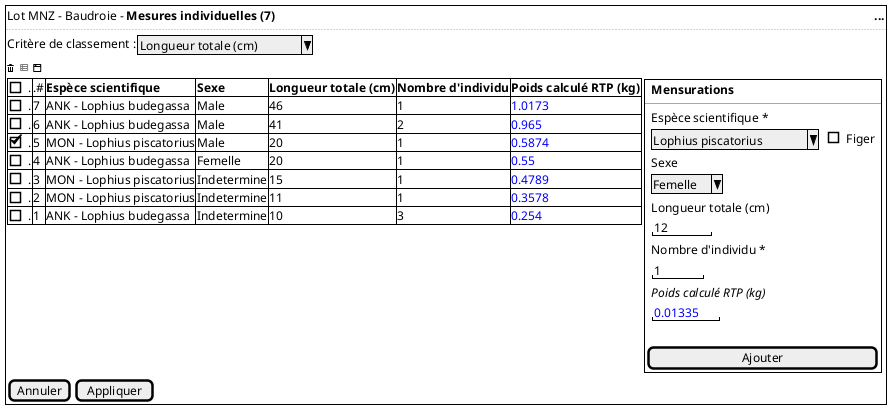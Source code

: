 @startsalt
 {+
  { Lot MNZ - Baudroie - <b>Mesures individuelles (7) | . | . |. |. |. |. |. |. |. |. |. |. |. |. |. |. |. |. |. |. |. |. |. |. |. |. |. |. |. |. |. |. |. |. |. |. |. |. |. |. |. |. |. |. |. |. |. |. |. |. |. |. |. |. |. |. |. |. |. |. |. |. |. |. |. |. |. |. |. |. |. |. |. |. |. |. |. |. |. |. |. |. |. |. |. |. |. |. |. |. |. |. |. |. |. |. |. |. |. |. |. |. |. |. |. |. |. |. |. |. |. |. |. |. |<b> ...}
  ..

  { | Critère de classement : | ^Longueur totale (cm)^ | .  }

  <&trash> <color:grey><&spreadsheet></color> <&browser>

  {
	{#
      [].| .# | <b>Espèce scientifique | <b>Sexe | <b>Longueur totale (cm) | <b>Nombre d'individu | <b>Poids calculé RTP (kg)
      [].| 7 | ANK - Lophius budegassa   | Male | 46 | 1 | <color:blue>1.0173
      [].| 6 | ANK - Lophius budegassa   | Male | 41 | 2 |<color:blue>0.965
      [X].| 5 | MON - Lophius piscatorius | Male | 20 | 1 | <color:blue>0.5874
      [].| 4 | ANK - Lophius budegassa   | Femelle | 20 | 1 | <color:blue>0.55
      [].| 3 | MON - Lophius piscatorius | Indetermine | 15 | 1 | <color:blue>0.4789
      [].| 2 | MON - Lophius piscatorius | Indetermine | 11 | 1 | <color:blue>0.3578
      [].| 1 | ANK - Lophius budegassa   | Indetermine | 10 | 3 | <color:blue>0.254
    } |

    {
      {+
        { | . |  <b>Mensurations  | . | . | . | . | . }
        --
        { | . | Espèce scientifique *  | . }
        { | . | ^Lophius piscatorius^   | .  | [ ] Figer }

        { | . | Sexe  | . }
        { | . | ^Femelle^  }

        { | . | Longueur totale (cm) | .  }
        { | . | "   12  "  }

        { | . | Nombre d'individu * | .  }
        { | . | "   1  "  | .   }

        { | . | <i>Poids calculé RTP (kg)  | . }
        { | . | "<color:blue>0.01335 " | .  }
        .
        { [                     Ajouter] }
        }
     }
    }
    {[Annuler] | [Appliquer]}
  }
@endsalt
